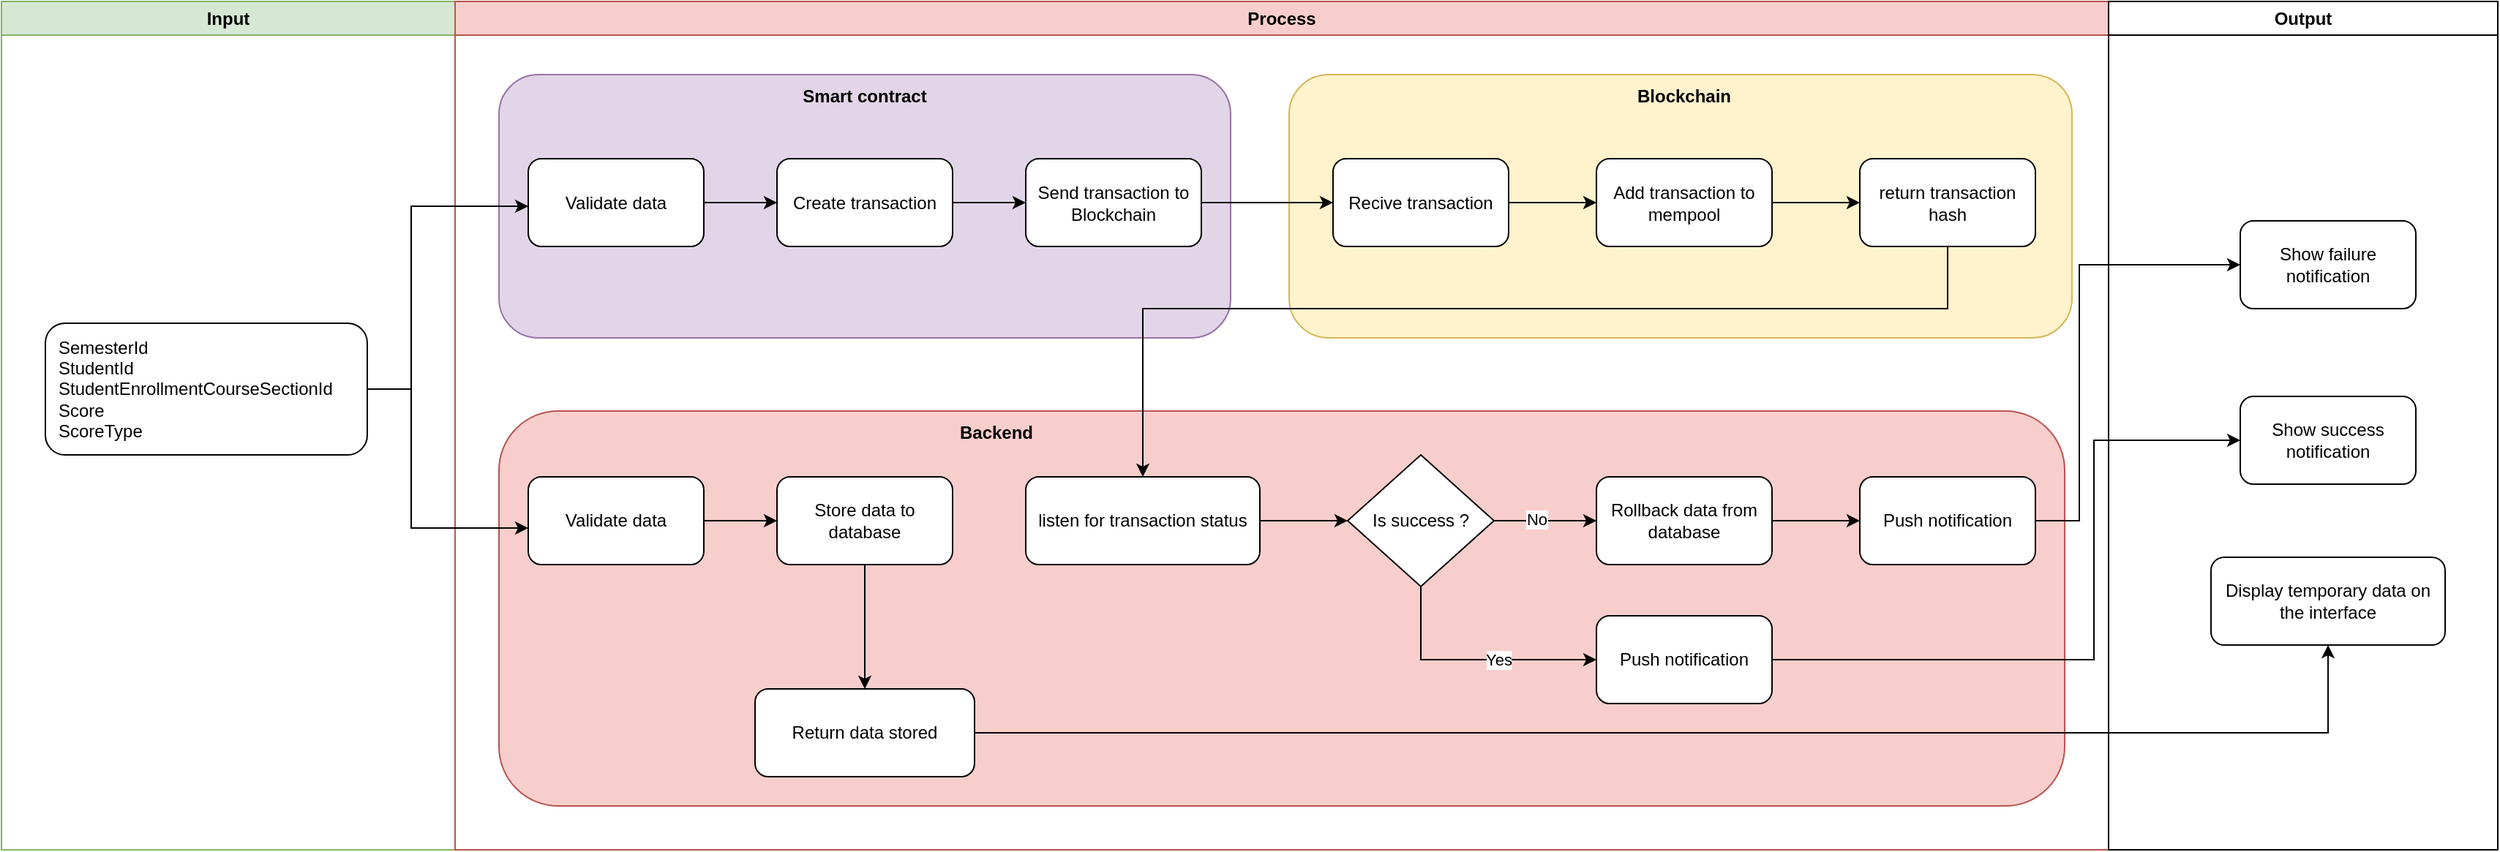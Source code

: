 <mxfile version="26.0.6">
  <diagram name="Page-1" id="j8hmPUcapiiLyQV7xwrz">
    <mxGraphModel dx="1573" dy="624" grid="0" gridSize="10" guides="1" tooltips="1" connect="1" arrows="1" fold="1" page="0" pageScale="1" pageWidth="850" pageHeight="1100" math="0" shadow="0">
      <root>
        <mxCell id="0" />
        <mxCell id="1" parent="0" />
        <mxCell id="AXf8cBm9GZdWseRldWIK-2" value="Input" style="swimlane;whiteSpace=wrap;html=1;fillColor=#d5e8d4;strokeColor=#82b366;" parent="1" vertex="1">
          <mxGeometry x="-80" y="70" width="310" height="580" as="geometry" />
        </mxCell>
        <mxCell id="AXf8cBm9GZdWseRldWIK-1" value="SemesterId&lt;div&gt;StudentId&lt;/div&gt;&lt;div&gt;StudentEnrollmentCourseSectionId&lt;/div&gt;&lt;div&gt;Score&lt;/div&gt;&lt;div&gt;ScoreType&lt;/div&gt;" style="rounded=1;whiteSpace=wrap;html=1;align=left;spacingLeft=7;" parent="AXf8cBm9GZdWseRldWIK-2" vertex="1">
          <mxGeometry x="30" y="220" width="220" height="90" as="geometry" />
        </mxCell>
        <mxCell id="AXf8cBm9GZdWseRldWIK-7" value="Process" style="swimlane;whiteSpace=wrap;html=1;fillColor=#f8cecc;strokeColor=#b85450;" parent="1" vertex="1">
          <mxGeometry x="230" y="70" width="1130" height="580" as="geometry" />
        </mxCell>
        <mxCell id="AXf8cBm9GZdWseRldWIK-11" value="" style="rounded=1;whiteSpace=wrap;html=1;fillColor=#e1d5e7;strokeColor=#9673a6;" parent="AXf8cBm9GZdWseRldWIK-7" vertex="1">
          <mxGeometry x="30" y="50" width="500" height="180" as="geometry" />
        </mxCell>
        <mxCell id="AXf8cBm9GZdWseRldWIK-12" value="Validate data" style="rounded=1;whiteSpace=wrap;html=1;" parent="AXf8cBm9GZdWseRldWIK-7" vertex="1">
          <mxGeometry x="50" y="107.5" width="120" height="60" as="geometry" />
        </mxCell>
        <mxCell id="AXf8cBm9GZdWseRldWIK-13" value="" style="rounded=1;whiteSpace=wrap;html=1;fillColor=#fff2cc;strokeColor=#d6b656;" parent="AXf8cBm9GZdWseRldWIK-7" vertex="1">
          <mxGeometry x="570" y="50" width="535" height="180" as="geometry" />
        </mxCell>
        <mxCell id="AXf8cBm9GZdWseRldWIK-25" style="edgeStyle=orthogonalEdgeStyle;rounded=0;orthogonalLoop=1;jettySize=auto;html=1;exitX=1;exitY=0.5;exitDx=0;exitDy=0;entryX=0;entryY=0.5;entryDx=0;entryDy=0;" parent="AXf8cBm9GZdWseRldWIK-7" source="AXf8cBm9GZdWseRldWIK-14" target="AXf8cBm9GZdWseRldWIK-22" edge="1">
          <mxGeometry relative="1" as="geometry" />
        </mxCell>
        <mxCell id="AXf8cBm9GZdWseRldWIK-14" value="Recive transaction" style="rounded=1;whiteSpace=wrap;html=1;" parent="AXf8cBm9GZdWseRldWIK-7" vertex="1">
          <mxGeometry x="600" y="107.5" width="120" height="60" as="geometry" />
        </mxCell>
        <mxCell id="knNs5Az-_bWUm5ND8zl--7" style="edgeStyle=orthogonalEdgeStyle;rounded=0;orthogonalLoop=1;jettySize=auto;html=1;exitX=1;exitY=0.5;exitDx=0;exitDy=0;" edge="1" parent="AXf8cBm9GZdWseRldWIK-7" source="AXf8cBm9GZdWseRldWIK-15" target="knNs5Az-_bWUm5ND8zl--5">
          <mxGeometry relative="1" as="geometry" />
        </mxCell>
        <mxCell id="AXf8cBm9GZdWseRldWIK-15" value="Create transaction" style="rounded=1;whiteSpace=wrap;html=1;" parent="AXf8cBm9GZdWseRldWIK-7" vertex="1">
          <mxGeometry x="220" y="107.5" width="120" height="60" as="geometry" />
        </mxCell>
        <mxCell id="AXf8cBm9GZdWseRldWIK-16" value="" style="endArrow=classic;html=1;rounded=0;exitX=1;exitY=0.5;exitDx=0;exitDy=0;entryX=0;entryY=0.5;entryDx=0;entryDy=0;" parent="AXf8cBm9GZdWseRldWIK-7" source="AXf8cBm9GZdWseRldWIK-12" target="AXf8cBm9GZdWseRldWIK-15" edge="1">
          <mxGeometry width="50" height="50" relative="1" as="geometry">
            <mxPoint x="330" y="210" as="sourcePoint" />
            <mxPoint x="380" y="160" as="targetPoint" />
          </mxGeometry>
        </mxCell>
        <mxCell id="AXf8cBm9GZdWseRldWIK-26" style="edgeStyle=orthogonalEdgeStyle;rounded=0;orthogonalLoop=1;jettySize=auto;html=1;exitX=1;exitY=0.5;exitDx=0;exitDy=0;" parent="AXf8cBm9GZdWseRldWIK-7" source="AXf8cBm9GZdWseRldWIK-22" target="AXf8cBm9GZdWseRldWIK-24" edge="1">
          <mxGeometry relative="1" as="geometry" />
        </mxCell>
        <mxCell id="AXf8cBm9GZdWseRldWIK-22" value="Add transaction to mempool" style="rounded=1;whiteSpace=wrap;html=1;" parent="AXf8cBm9GZdWseRldWIK-7" vertex="1">
          <mxGeometry x="780" y="107.5" width="120" height="60" as="geometry" />
        </mxCell>
        <mxCell id="AXf8cBm9GZdWseRldWIK-24" value="return transaction hash" style="rounded=1;whiteSpace=wrap;html=1;" parent="AXf8cBm9GZdWseRldWIK-7" vertex="1">
          <mxGeometry x="960" y="107.5" width="120" height="60" as="geometry" />
        </mxCell>
        <mxCell id="AXf8cBm9GZdWseRldWIK-27" value="" style="rounded=1;whiteSpace=wrap;html=1;fillColor=#f8cecc;strokeColor=#b85450;" parent="AXf8cBm9GZdWseRldWIK-7" vertex="1">
          <mxGeometry x="30" y="280" width="1070" height="270" as="geometry" />
        </mxCell>
        <mxCell id="AXf8cBm9GZdWseRldWIK-35" style="edgeStyle=orthogonalEdgeStyle;rounded=0;orthogonalLoop=1;jettySize=auto;html=1;exitX=1;exitY=0.5;exitDx=0;exitDy=0;" parent="AXf8cBm9GZdWseRldWIK-7" source="AXf8cBm9GZdWseRldWIK-28" target="AXf8cBm9GZdWseRldWIK-29" edge="1">
          <mxGeometry relative="1" as="geometry" />
        </mxCell>
        <mxCell id="AXf8cBm9GZdWseRldWIK-28" value="Validate data" style="rounded=1;whiteSpace=wrap;html=1;" parent="AXf8cBm9GZdWseRldWIK-7" vertex="1">
          <mxGeometry x="50" y="325" width="120" height="60" as="geometry" />
        </mxCell>
        <mxCell id="knNs5Az-_bWUm5ND8zl--10" style="edgeStyle=orthogonalEdgeStyle;rounded=0;orthogonalLoop=1;jettySize=auto;html=1;exitX=0.5;exitY=1;exitDx=0;exitDy=0;entryX=0.5;entryY=0;entryDx=0;entryDy=0;" edge="1" parent="AXf8cBm9GZdWseRldWIK-7" source="AXf8cBm9GZdWseRldWIK-29" target="knNs5Az-_bWUm5ND8zl--9">
          <mxGeometry relative="1" as="geometry" />
        </mxCell>
        <mxCell id="AXf8cBm9GZdWseRldWIK-29" value="Store data to database" style="rounded=1;whiteSpace=wrap;html=1;" parent="AXf8cBm9GZdWseRldWIK-7" vertex="1">
          <mxGeometry x="220" y="325" width="120" height="60" as="geometry" />
        </mxCell>
        <mxCell id="AXf8cBm9GZdWseRldWIK-49" style="edgeStyle=orthogonalEdgeStyle;rounded=0;orthogonalLoop=1;jettySize=auto;html=1;exitX=1;exitY=0.5;exitDx=0;exitDy=0;" parent="AXf8cBm9GZdWseRldWIK-7" source="AXf8cBm9GZdWseRldWIK-40" target="AXf8cBm9GZdWseRldWIK-43" edge="1">
          <mxGeometry relative="1" as="geometry" />
        </mxCell>
        <mxCell id="AXf8cBm9GZdWseRldWIK-40" value="listen for transaction status" style="rounded=1;whiteSpace=wrap;html=1;" parent="AXf8cBm9GZdWseRldWIK-7" vertex="1">
          <mxGeometry x="390" y="325" width="160" height="60" as="geometry" />
        </mxCell>
        <mxCell id="AXf8cBm9GZdWseRldWIK-50" style="edgeStyle=orthogonalEdgeStyle;rounded=0;orthogonalLoop=1;jettySize=auto;html=1;exitX=1;exitY=0.5;exitDx=0;exitDy=0;" parent="AXf8cBm9GZdWseRldWIK-7" source="AXf8cBm9GZdWseRldWIK-43" target="AXf8cBm9GZdWseRldWIK-48" edge="1">
          <mxGeometry relative="1" as="geometry" />
        </mxCell>
        <mxCell id="AXf8cBm9GZdWseRldWIK-51" value="No" style="edgeLabel;html=1;align=center;verticalAlign=middle;resizable=0;points=[];" parent="AXf8cBm9GZdWseRldWIK-50" vertex="1" connectable="0">
          <mxGeometry x="-0.167" y="1" relative="1" as="geometry">
            <mxPoint as="offset" />
          </mxGeometry>
        </mxCell>
        <mxCell id="knNs5Az-_bWUm5ND8zl--76" style="edgeStyle=orthogonalEdgeStyle;rounded=0;orthogonalLoop=1;jettySize=auto;html=1;exitX=0.5;exitY=1;exitDx=0;exitDy=0;entryX=0;entryY=0.5;entryDx=0;entryDy=0;" edge="1" parent="AXf8cBm9GZdWseRldWIK-7" source="AXf8cBm9GZdWseRldWIK-43" target="knNs5Az-_bWUm5ND8zl--75">
          <mxGeometry relative="1" as="geometry" />
        </mxCell>
        <mxCell id="knNs5Az-_bWUm5ND8zl--77" value="Yes" style="edgeLabel;html=1;align=center;verticalAlign=middle;resizable=0;points=[];" vertex="1" connectable="0" parent="knNs5Az-_bWUm5ND8zl--76">
          <mxGeometry x="0.035" y="-2" relative="1" as="geometry">
            <mxPoint x="15" y="-2" as="offset" />
          </mxGeometry>
        </mxCell>
        <mxCell id="AXf8cBm9GZdWseRldWIK-43" value="Is success ?" style="rhombus;whiteSpace=wrap;html=1;" parent="AXf8cBm9GZdWseRldWIK-7" vertex="1">
          <mxGeometry x="610" y="310" width="100" height="90" as="geometry" />
        </mxCell>
        <mxCell id="knNs5Az-_bWUm5ND8zl--115" style="edgeStyle=orthogonalEdgeStyle;rounded=0;orthogonalLoop=1;jettySize=auto;html=1;exitX=1;exitY=0.5;exitDx=0;exitDy=0;entryX=0;entryY=0.5;entryDx=0;entryDy=0;" edge="1" parent="AXf8cBm9GZdWseRldWIK-7" source="AXf8cBm9GZdWseRldWIK-48" target="knNs5Az-_bWUm5ND8zl--111">
          <mxGeometry relative="1" as="geometry" />
        </mxCell>
        <mxCell id="AXf8cBm9GZdWseRldWIK-48" value="Rollback data from database" style="rounded=1;whiteSpace=wrap;html=1;" parent="AXf8cBm9GZdWseRldWIK-7" vertex="1">
          <mxGeometry x="780" y="325" width="120" height="60" as="geometry" />
        </mxCell>
        <mxCell id="knNs5Az-_bWUm5ND8zl--1" value="&lt;b&gt;Smart contract&lt;/b&gt;" style="text;html=1;align=center;verticalAlign=middle;whiteSpace=wrap;rounded=0;" vertex="1" parent="AXf8cBm9GZdWseRldWIK-7">
          <mxGeometry x="230" y="50" width="100" height="30" as="geometry" />
        </mxCell>
        <mxCell id="knNs5Az-_bWUm5ND8zl--2" value="&lt;b&gt;Blockchain&lt;/b&gt;" style="text;html=1;align=center;verticalAlign=middle;whiteSpace=wrap;rounded=0;" vertex="1" parent="AXf8cBm9GZdWseRldWIK-7">
          <mxGeometry x="810" y="50" width="60" height="30" as="geometry" />
        </mxCell>
        <mxCell id="knNs5Az-_bWUm5ND8zl--3" value="&lt;b&gt;Backend&lt;/b&gt;" style="text;html=1;align=center;verticalAlign=middle;whiteSpace=wrap;rounded=0;" vertex="1" parent="AXf8cBm9GZdWseRldWIK-7">
          <mxGeometry x="340" y="280" width="60" height="30" as="geometry" />
        </mxCell>
        <mxCell id="knNs5Az-_bWUm5ND8zl--8" style="edgeStyle=orthogonalEdgeStyle;rounded=0;orthogonalLoop=1;jettySize=auto;html=1;exitX=1;exitY=0.5;exitDx=0;exitDy=0;" edge="1" parent="AXf8cBm9GZdWseRldWIK-7" source="knNs5Az-_bWUm5ND8zl--5" target="AXf8cBm9GZdWseRldWIK-14">
          <mxGeometry relative="1" as="geometry" />
        </mxCell>
        <mxCell id="knNs5Az-_bWUm5ND8zl--5" value="Send transaction to Blockchain" style="rounded=1;whiteSpace=wrap;html=1;" vertex="1" parent="AXf8cBm9GZdWseRldWIK-7">
          <mxGeometry x="390" y="107.5" width="120" height="60" as="geometry" />
        </mxCell>
        <mxCell id="knNs5Az-_bWUm5ND8zl--9" value="Return data stored" style="rounded=1;whiteSpace=wrap;html=1;" vertex="1" parent="AXf8cBm9GZdWseRldWIK-7">
          <mxGeometry x="205" y="470" width="150" height="60" as="geometry" />
        </mxCell>
        <mxCell id="knNs5Az-_bWUm5ND8zl--43" value="" style="endArrow=classic;html=1;rounded=0;exitX=0.5;exitY=1;exitDx=0;exitDy=0;entryX=0.5;entryY=0;entryDx=0;entryDy=0;" edge="1" parent="AXf8cBm9GZdWseRldWIK-7" source="AXf8cBm9GZdWseRldWIK-24" target="AXf8cBm9GZdWseRldWIK-40">
          <mxGeometry width="50" height="50" relative="1" as="geometry">
            <mxPoint x="590" y="410" as="sourcePoint" />
            <mxPoint x="640" y="360" as="targetPoint" />
            <Array as="points">
              <mxPoint x="1020" y="210" />
              <mxPoint x="670" y="210" />
              <mxPoint x="470" y="210" />
            </Array>
          </mxGeometry>
        </mxCell>
        <mxCell id="knNs5Az-_bWUm5ND8zl--75" value="Push notification" style="rounded=1;whiteSpace=wrap;html=1;" vertex="1" parent="AXf8cBm9GZdWseRldWIK-7">
          <mxGeometry x="780" y="420" width="120" height="60" as="geometry" />
        </mxCell>
        <mxCell id="knNs5Az-_bWUm5ND8zl--111" value="Push notification" style="rounded=1;whiteSpace=wrap;html=1;" vertex="1" parent="AXf8cBm9GZdWseRldWIK-7">
          <mxGeometry x="960" y="325" width="120" height="60" as="geometry" />
        </mxCell>
        <mxCell id="AXf8cBm9GZdWseRldWIK-32" value="Output" style="swimlane;whiteSpace=wrap;html=1;" parent="1" vertex="1">
          <mxGeometry x="1360" y="70" width="266" height="580" as="geometry" />
        </mxCell>
        <mxCell id="AXf8cBm9GZdWseRldWIK-38" value="Display temporary data on the interface" style="rounded=1;whiteSpace=wrap;html=1;align=center;" parent="AXf8cBm9GZdWseRldWIK-32" vertex="1">
          <mxGeometry x="70" y="380" width="160" height="60" as="geometry" />
        </mxCell>
        <mxCell id="knNs5Az-_bWUm5ND8zl--112" value="Show failure notification" style="rounded=1;whiteSpace=wrap;html=1;" vertex="1" parent="AXf8cBm9GZdWseRldWIK-32">
          <mxGeometry x="90" y="150" width="120" height="60" as="geometry" />
        </mxCell>
        <mxCell id="knNs5Az-_bWUm5ND8zl--113" value="Show success notification" style="rounded=1;whiteSpace=wrap;html=1;" vertex="1" parent="AXf8cBm9GZdWseRldWIK-32">
          <mxGeometry x="90" y="270" width="120" height="60" as="geometry" />
        </mxCell>
        <mxCell id="AXf8cBm9GZdWseRldWIK-33" style="edgeStyle=orthogonalEdgeStyle;rounded=0;orthogonalLoop=1;jettySize=auto;html=1;exitX=1;exitY=0.5;exitDx=0;exitDy=0;" parent="1" source="AXf8cBm9GZdWseRldWIK-1" edge="1">
          <mxGeometry relative="1" as="geometry">
            <Array as="points">
              <mxPoint x="200" y="335" />
              <mxPoint x="200" y="430" />
            </Array>
            <mxPoint x="280" y="430" as="targetPoint" />
          </mxGeometry>
        </mxCell>
        <mxCell id="AXf8cBm9GZdWseRldWIK-37" style="edgeStyle=orthogonalEdgeStyle;rounded=0;orthogonalLoop=1;jettySize=auto;html=1;exitX=1;exitY=0.5;exitDx=0;exitDy=0;" parent="1" source="AXf8cBm9GZdWseRldWIK-1" edge="1">
          <mxGeometry relative="1" as="geometry">
            <mxPoint x="280" y="210" as="targetPoint" />
            <Array as="points">
              <mxPoint x="200" y="335" />
              <mxPoint x="200" y="210" />
            </Array>
          </mxGeometry>
        </mxCell>
        <mxCell id="knNs5Az-_bWUm5ND8zl--11" style="edgeStyle=orthogonalEdgeStyle;rounded=0;orthogonalLoop=1;jettySize=auto;html=1;exitX=1;exitY=0.5;exitDx=0;exitDy=0;entryX=0.5;entryY=1;entryDx=0;entryDy=0;" edge="1" parent="1" source="knNs5Az-_bWUm5ND8zl--9" target="AXf8cBm9GZdWseRldWIK-38">
          <mxGeometry relative="1" as="geometry">
            <Array as="points">
              <mxPoint x="1510" y="570" />
            </Array>
          </mxGeometry>
        </mxCell>
        <mxCell id="knNs5Az-_bWUm5ND8zl--114" style="edgeStyle=orthogonalEdgeStyle;rounded=0;orthogonalLoop=1;jettySize=auto;html=1;exitX=1;exitY=0.5;exitDx=0;exitDy=0;entryX=0;entryY=0.5;entryDx=0;entryDy=0;" edge="1" parent="1" source="knNs5Az-_bWUm5ND8zl--75" target="knNs5Az-_bWUm5ND8zl--113">
          <mxGeometry relative="1" as="geometry">
            <Array as="points">
              <mxPoint x="1350" y="520" />
              <mxPoint x="1350" y="370" />
            </Array>
          </mxGeometry>
        </mxCell>
        <mxCell id="knNs5Az-_bWUm5ND8zl--116" style="edgeStyle=orthogonalEdgeStyle;rounded=0;orthogonalLoop=1;jettySize=auto;html=1;exitX=1;exitY=0.5;exitDx=0;exitDy=0;entryX=0;entryY=0.5;entryDx=0;entryDy=0;" edge="1" parent="1" source="knNs5Az-_bWUm5ND8zl--111" target="knNs5Az-_bWUm5ND8zl--112">
          <mxGeometry relative="1" as="geometry">
            <Array as="points">
              <mxPoint x="1340" y="425" />
              <mxPoint x="1340" y="250" />
            </Array>
          </mxGeometry>
        </mxCell>
      </root>
    </mxGraphModel>
  </diagram>
</mxfile>
